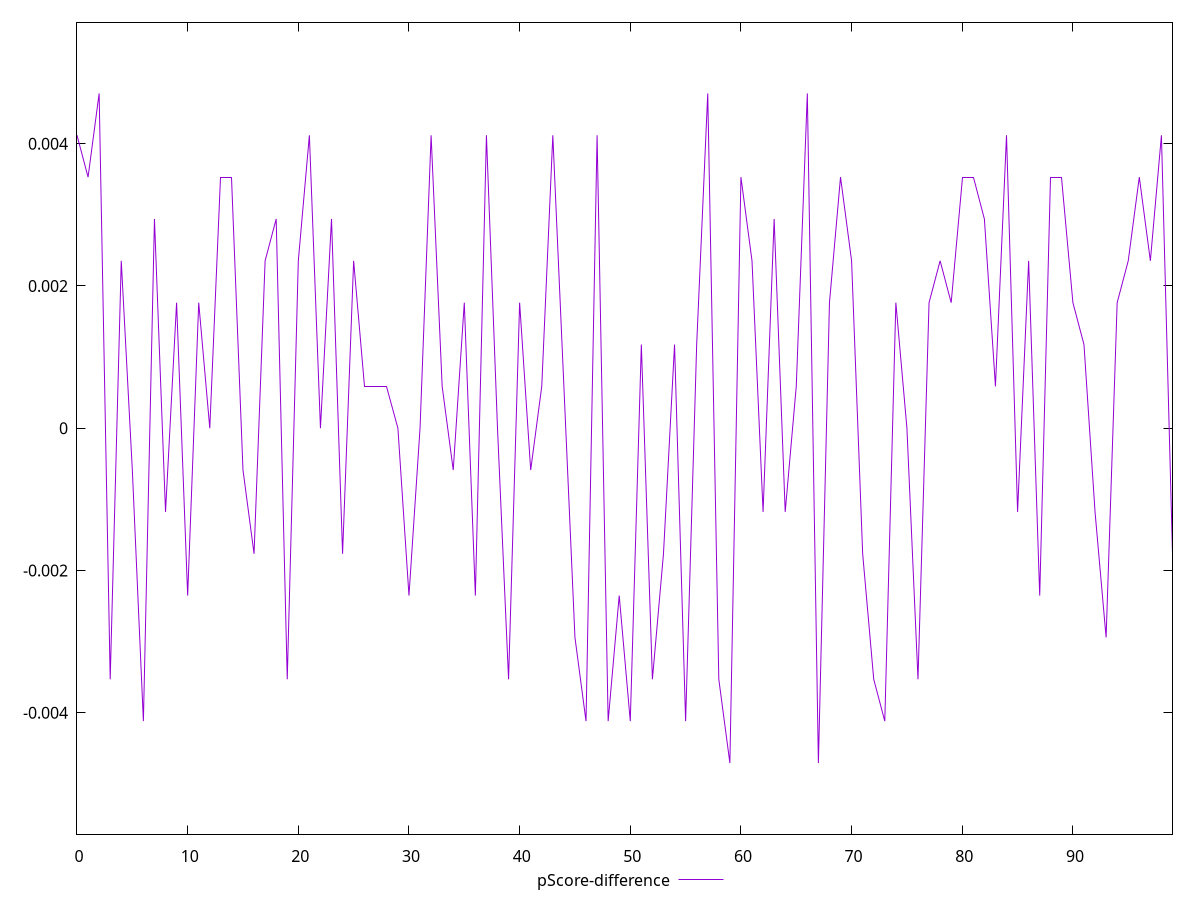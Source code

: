 reset

$pScoreDifference <<EOF
0 0.004117647058823504
1 0.003529411764705892
2 0.004705882352941171
3 -0.0035294117647058365
4 0.002352941176470613
5 -0.0005882352941176117
6 -0.004117647058823504
7 0.0029411764705882804
8 -0.0011764705882352788
9 0.001764705882352946
10 -0.002352941176470613
11 0.001764705882352946
12 0
13 0.003529411764705892
14 0.003529411764705892
15 -0.0005882352941176672
16 -0.001764705882352946
17 0.002352941176470613
18 0.002941176470588225
19 -0.0035294117647058365
20 0.002352941176470613
21 0.004117647058823504
22 0
23 0.002941176470588225
24 -0.001764705882352946
25 0.002352941176470613
26 0.0005882352941176672
27 0.0005882352941176672
28 0.0005882352941176672
29 0
30 -0.002352941176470613
31 0
32 0.004117647058823559
33 0.0005882352941176672
34 -0.0005882352941176672
35 0.001764705882352946
36 -0.0023529411764705577
37 0.004117647058823504
38 0
39 -0.0035294117647058365
40 0.001764705882352946
41 -0.0005882352941176117
42 0.0005882352941176117
43 0.004117647058823559
44 0.0005882352941176672
45 -0.002941176470588225
46 -0.004117647058823559
47 0.004117647058823504
48 -0.004117647058823504
49 -0.0023529411764705577
50 -0.004117647058823504
51 0.0011764705882352788
52 -0.003529411764705892
53 -0.001764705882352946
54 0.0011764705882352788
55 -0.004117647058823504
56 0.0011764705882352788
57 0.004705882352941226
58 -0.0035294117647058365
59 -0.004705882352941171
60 0.003529411764705892
61 0.002352941176470613
62 -0.0011764705882352788
63 0.002941176470588225
64 -0.0011764705882352788
65 0.0005882352941176672
66 0.004705882352941171
67 -0.004705882352941171
68 0.001764705882352946
69 0.003529411764705892
70 0.002352941176470613
71 -0.001764705882352946
72 -0.003529411764705892
73 -0.004117647058823504
74 0.001764705882352946
75 0
76 -0.0035294117647058365
77 0.0017647058823528905
78 0.0023529411764705577
79 0.001764705882352946
80 0.003529411764705892
81 0.003529411764705892
82 0.0029411764705882804
83 0.0005882352941176117
84 0.004117647058823504
85 -0.0011764705882352788
86 0.002352941176470613
87 -0.002352941176470613
88 0.003529411764705892
89 0.003529411764705892
90 0.001764705882352946
91 0.0011764705882352788
92 -0.0011764705882352788
93 -0.002941176470588225
94 0.001764705882352946
95 0.002352941176470613
96 0.003529411764705892
97 0.002352941176470613
98 0.004117647058823559
99 -0.001764705882352946
EOF

set key outside below
set xrange [0:99]
set yrange [-0.005705882352941171:0.005705882352941226]
set trange [-0.005705882352941171:0.005705882352941226]
set terminal svg size 640, 500 enhanced background rgb 'white'
set output "report_00015_2021-02-09T16-11-33.973Z/uses-text-compression/samples/pages+cached+noadtech+nomedia+nocss/pScore-difference/values.svg"

plot $pScoreDifference title "pScore-difference" with line

reset
